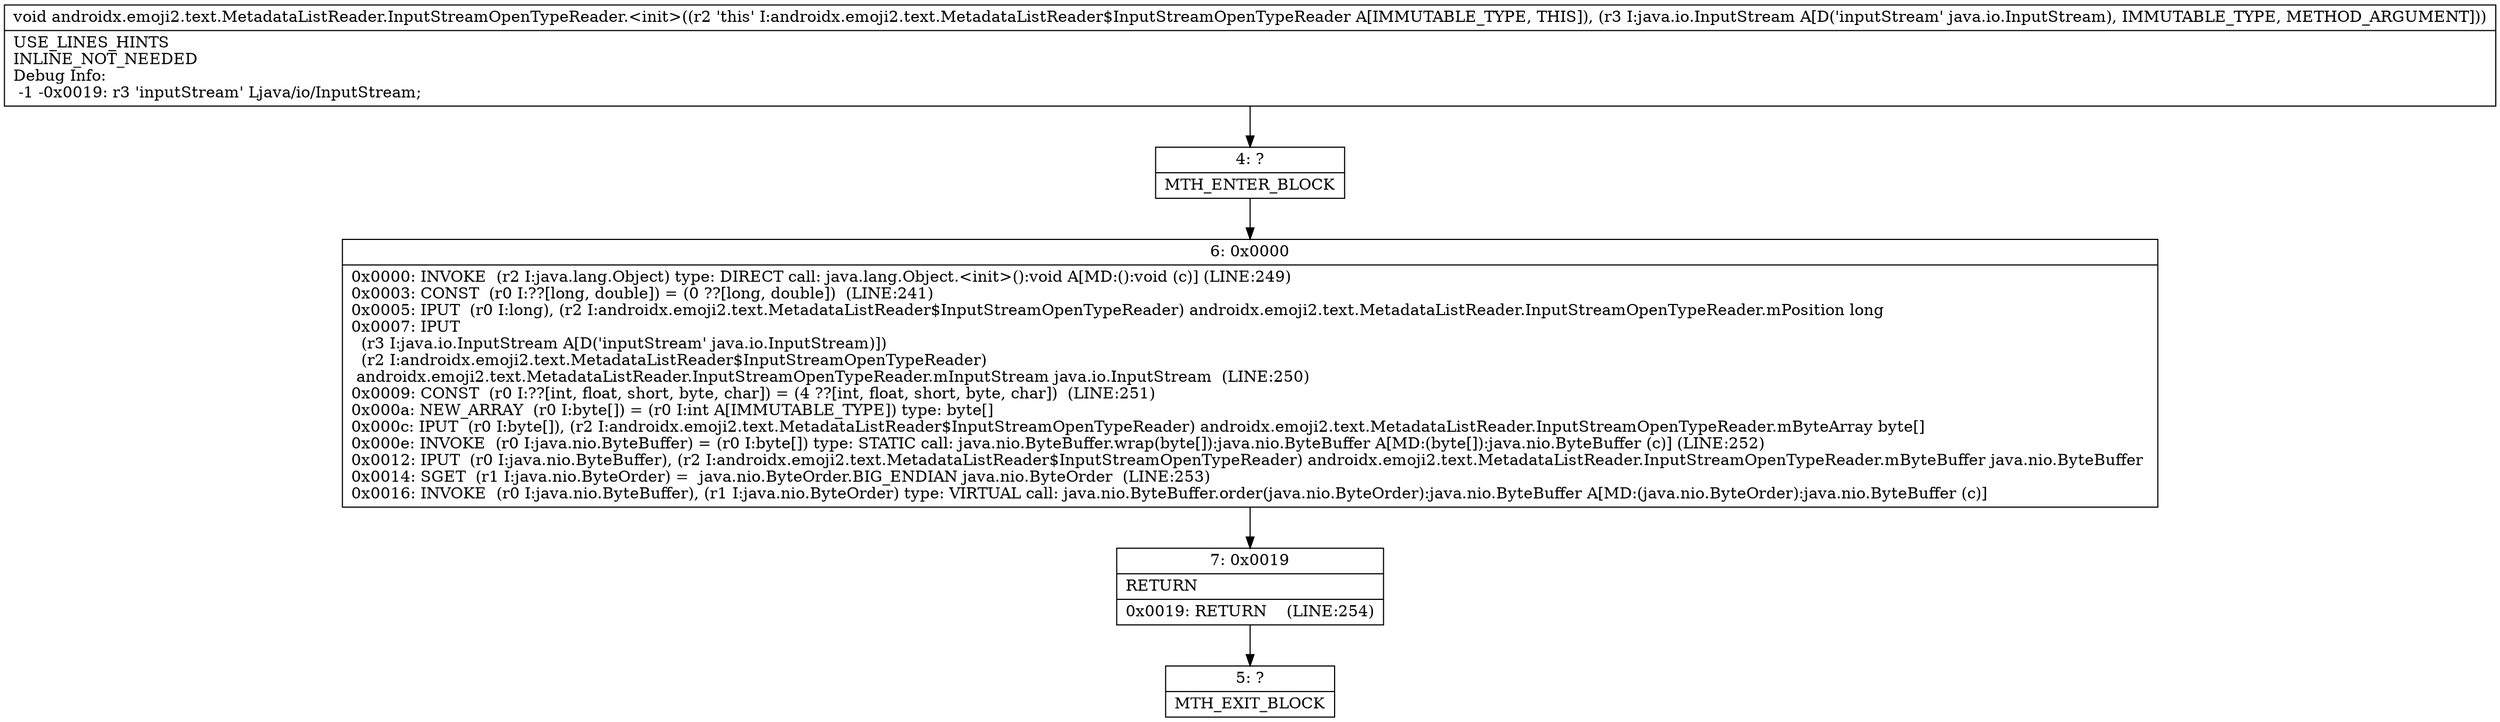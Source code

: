 digraph "CFG forandroidx.emoji2.text.MetadataListReader.InputStreamOpenTypeReader.\<init\>(Ljava\/io\/InputStream;)V" {
Node_4 [shape=record,label="{4\:\ ?|MTH_ENTER_BLOCK\l}"];
Node_6 [shape=record,label="{6\:\ 0x0000|0x0000: INVOKE  (r2 I:java.lang.Object) type: DIRECT call: java.lang.Object.\<init\>():void A[MD:():void (c)] (LINE:249)\l0x0003: CONST  (r0 I:??[long, double]) = (0 ??[long, double])  (LINE:241)\l0x0005: IPUT  (r0 I:long), (r2 I:androidx.emoji2.text.MetadataListReader$InputStreamOpenTypeReader) androidx.emoji2.text.MetadataListReader.InputStreamOpenTypeReader.mPosition long \l0x0007: IPUT  \l  (r3 I:java.io.InputStream A[D('inputStream' java.io.InputStream)])\l  (r2 I:androidx.emoji2.text.MetadataListReader$InputStreamOpenTypeReader)\l androidx.emoji2.text.MetadataListReader.InputStreamOpenTypeReader.mInputStream java.io.InputStream  (LINE:250)\l0x0009: CONST  (r0 I:??[int, float, short, byte, char]) = (4 ??[int, float, short, byte, char])  (LINE:251)\l0x000a: NEW_ARRAY  (r0 I:byte[]) = (r0 I:int A[IMMUTABLE_TYPE]) type: byte[] \l0x000c: IPUT  (r0 I:byte[]), (r2 I:androidx.emoji2.text.MetadataListReader$InputStreamOpenTypeReader) androidx.emoji2.text.MetadataListReader.InputStreamOpenTypeReader.mByteArray byte[] \l0x000e: INVOKE  (r0 I:java.nio.ByteBuffer) = (r0 I:byte[]) type: STATIC call: java.nio.ByteBuffer.wrap(byte[]):java.nio.ByteBuffer A[MD:(byte[]):java.nio.ByteBuffer (c)] (LINE:252)\l0x0012: IPUT  (r0 I:java.nio.ByteBuffer), (r2 I:androidx.emoji2.text.MetadataListReader$InputStreamOpenTypeReader) androidx.emoji2.text.MetadataListReader.InputStreamOpenTypeReader.mByteBuffer java.nio.ByteBuffer \l0x0014: SGET  (r1 I:java.nio.ByteOrder) =  java.nio.ByteOrder.BIG_ENDIAN java.nio.ByteOrder  (LINE:253)\l0x0016: INVOKE  (r0 I:java.nio.ByteBuffer), (r1 I:java.nio.ByteOrder) type: VIRTUAL call: java.nio.ByteBuffer.order(java.nio.ByteOrder):java.nio.ByteBuffer A[MD:(java.nio.ByteOrder):java.nio.ByteBuffer (c)]\l}"];
Node_7 [shape=record,label="{7\:\ 0x0019|RETURN\l|0x0019: RETURN    (LINE:254)\l}"];
Node_5 [shape=record,label="{5\:\ ?|MTH_EXIT_BLOCK\l}"];
MethodNode[shape=record,label="{void androidx.emoji2.text.MetadataListReader.InputStreamOpenTypeReader.\<init\>((r2 'this' I:androidx.emoji2.text.MetadataListReader$InputStreamOpenTypeReader A[IMMUTABLE_TYPE, THIS]), (r3 I:java.io.InputStream A[D('inputStream' java.io.InputStream), IMMUTABLE_TYPE, METHOD_ARGUMENT]))  | USE_LINES_HINTS\lINLINE_NOT_NEEDED\lDebug Info:\l  \-1 \-0x0019: r3 'inputStream' Ljava\/io\/InputStream;\l}"];
MethodNode -> Node_4;Node_4 -> Node_6;
Node_6 -> Node_7;
Node_7 -> Node_5;
}

